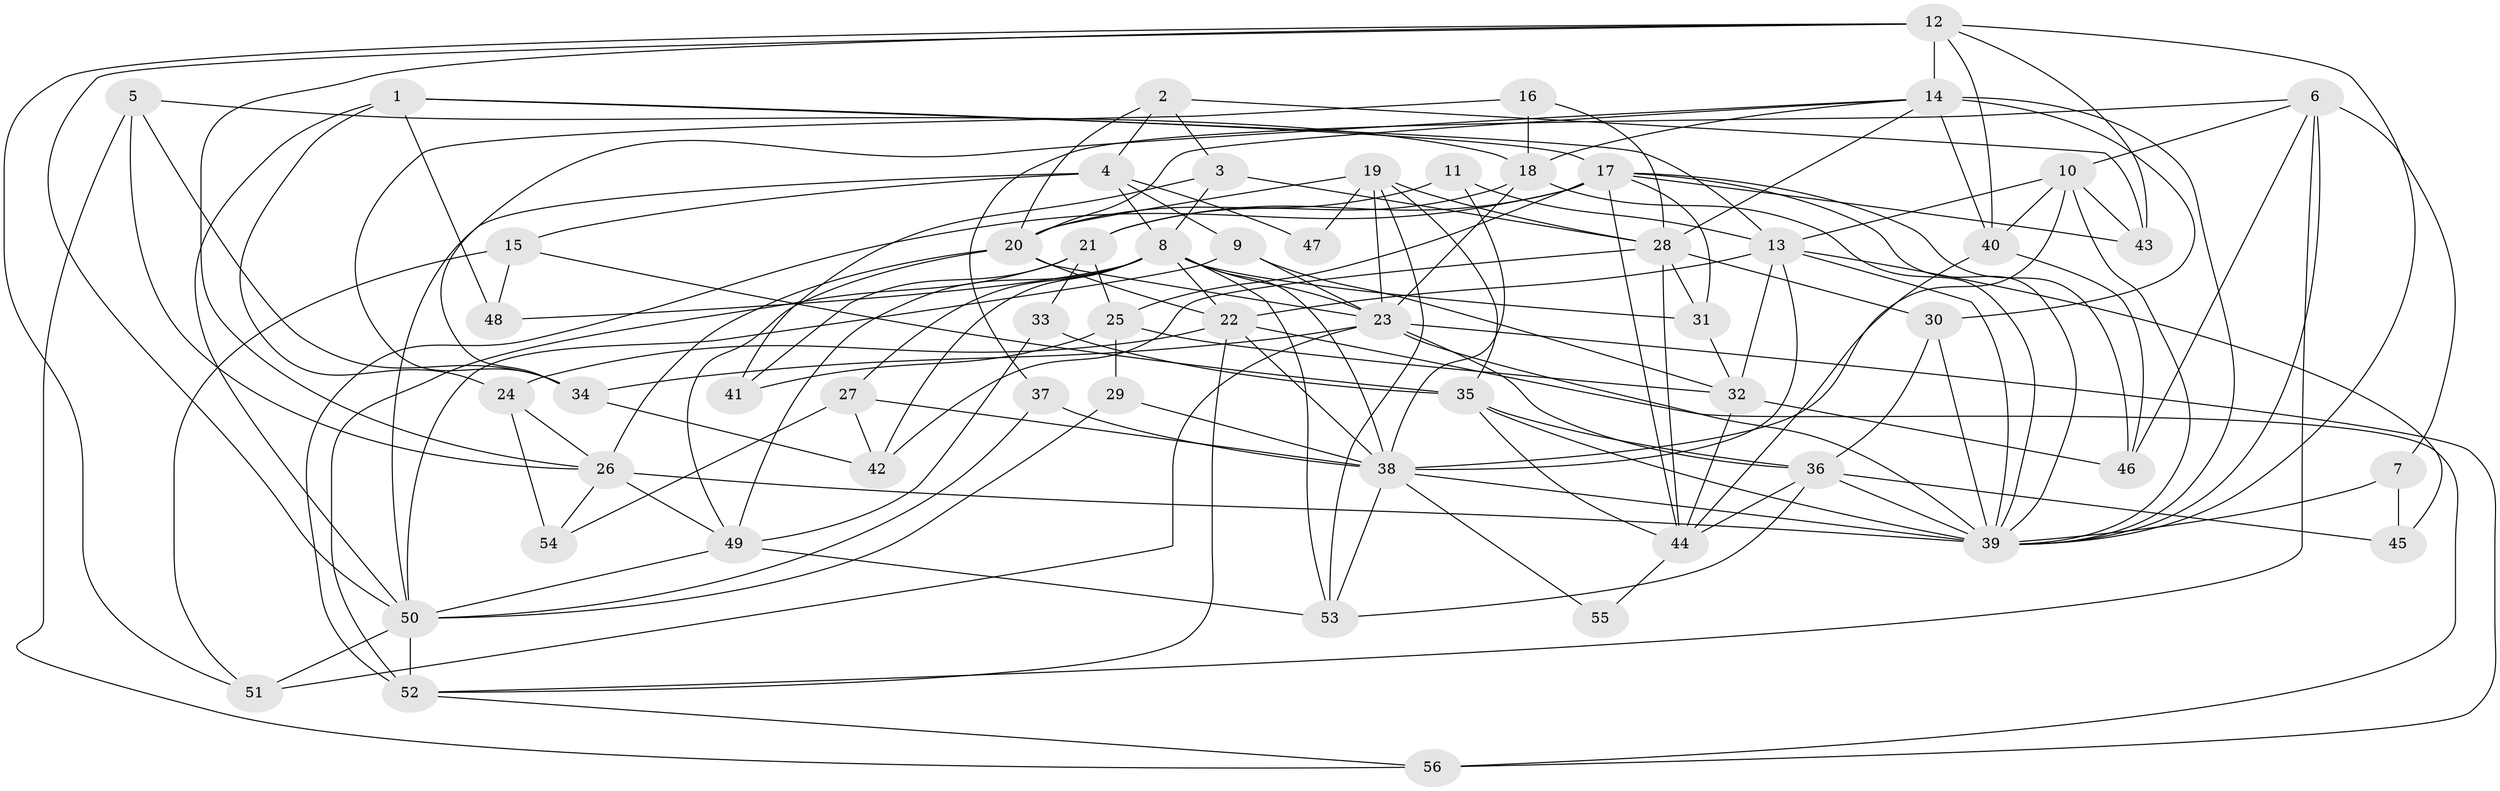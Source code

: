 // original degree distribution, {6: 0.0990990990990991, 7: 0.04504504504504504, 5: 0.1891891891891892, 3: 0.25225225225225223, 4: 0.27927927927927926, 2: 0.13513513513513514}
// Generated by graph-tools (version 1.1) at 2025/02/03/09/25 03:02:05]
// undirected, 56 vertices, 153 edges
graph export_dot {
graph [start="1"]
  node [color=gray90,style=filled];
  1;
  2;
  3;
  4;
  5;
  6;
  7;
  8;
  9;
  10;
  11;
  12;
  13;
  14;
  15;
  16;
  17;
  18;
  19;
  20;
  21;
  22;
  23;
  24;
  25;
  26;
  27;
  28;
  29;
  30;
  31;
  32;
  33;
  34;
  35;
  36;
  37;
  38;
  39;
  40;
  41;
  42;
  43;
  44;
  45;
  46;
  47;
  48;
  49;
  50;
  51;
  52;
  53;
  54;
  55;
  56;
  1 -- 13 [weight=1.0];
  1 -- 17 [weight=1.0];
  1 -- 24 [weight=1.0];
  1 -- 48 [weight=1.0];
  1 -- 50 [weight=1.0];
  2 -- 3 [weight=1.0];
  2 -- 4 [weight=1.0];
  2 -- 20 [weight=1.0];
  2 -- 43 [weight=1.0];
  3 -- 8 [weight=1.0];
  3 -- 28 [weight=1.0];
  3 -- 41 [weight=1.0];
  4 -- 8 [weight=1.0];
  4 -- 9 [weight=1.0];
  4 -- 15 [weight=1.0];
  4 -- 47 [weight=1.0];
  4 -- 50 [weight=1.0];
  5 -- 18 [weight=1.0];
  5 -- 26 [weight=1.0];
  5 -- 34 [weight=1.0];
  5 -- 56 [weight=1.0];
  6 -- 7 [weight=1.0];
  6 -- 10 [weight=1.0];
  6 -- 37 [weight=1.0];
  6 -- 39 [weight=1.0];
  6 -- 46 [weight=1.0];
  6 -- 52 [weight=1.0];
  7 -- 39 [weight=1.0];
  7 -- 45 [weight=1.0];
  8 -- 22 [weight=1.0];
  8 -- 23 [weight=1.0];
  8 -- 27 [weight=1.0];
  8 -- 31 [weight=1.0];
  8 -- 38 [weight=1.0];
  8 -- 42 [weight=1.0];
  8 -- 48 [weight=1.0];
  8 -- 49 [weight=1.0];
  8 -- 53 [weight=1.0];
  9 -- 23 [weight=2.0];
  9 -- 32 [weight=1.0];
  9 -- 50 [weight=1.0];
  10 -- 13 [weight=1.0];
  10 -- 38 [weight=1.0];
  10 -- 39 [weight=1.0];
  10 -- 40 [weight=1.0];
  10 -- 43 [weight=1.0];
  11 -- 13 [weight=1.0];
  11 -- 20 [weight=1.0];
  11 -- 38 [weight=1.0];
  12 -- 14 [weight=1.0];
  12 -- 26 [weight=1.0];
  12 -- 39 [weight=1.0];
  12 -- 40 [weight=1.0];
  12 -- 43 [weight=1.0];
  12 -- 50 [weight=1.0];
  12 -- 51 [weight=1.0];
  13 -- 22 [weight=3.0];
  13 -- 32 [weight=1.0];
  13 -- 38 [weight=1.0];
  13 -- 39 [weight=1.0];
  13 -- 45 [weight=2.0];
  14 -- 18 [weight=1.0];
  14 -- 20 [weight=1.0];
  14 -- 28 [weight=1.0];
  14 -- 30 [weight=1.0];
  14 -- 34 [weight=1.0];
  14 -- 39 [weight=1.0];
  14 -- 40 [weight=3.0];
  15 -- 35 [weight=1.0];
  15 -- 48 [weight=1.0];
  15 -- 51 [weight=1.0];
  16 -- 18 [weight=1.0];
  16 -- 28 [weight=1.0];
  16 -- 34 [weight=1.0];
  17 -- 21 [weight=1.0];
  17 -- 25 [weight=1.0];
  17 -- 31 [weight=1.0];
  17 -- 39 [weight=1.0];
  17 -- 43 [weight=1.0];
  17 -- 44 [weight=1.0];
  17 -- 46 [weight=1.0];
  17 -- 52 [weight=1.0];
  18 -- 21 [weight=1.0];
  18 -- 23 [weight=1.0];
  18 -- 39 [weight=1.0];
  19 -- 20 [weight=1.0];
  19 -- 23 [weight=1.0];
  19 -- 28 [weight=1.0];
  19 -- 35 [weight=1.0];
  19 -- 47 [weight=1.0];
  19 -- 53 [weight=1.0];
  20 -- 22 [weight=1.0];
  20 -- 23 [weight=1.0];
  20 -- 26 [weight=1.0];
  20 -- 49 [weight=1.0];
  21 -- 25 [weight=1.0];
  21 -- 33 [weight=1.0];
  21 -- 41 [weight=1.0];
  21 -- 52 [weight=1.0];
  22 -- 24 [weight=1.0];
  22 -- 38 [weight=1.0];
  22 -- 52 [weight=1.0];
  22 -- 56 [weight=1.0];
  23 -- 34 [weight=1.0];
  23 -- 36 [weight=1.0];
  23 -- 39 [weight=1.0];
  23 -- 51 [weight=1.0];
  23 -- 56 [weight=1.0];
  24 -- 26 [weight=1.0];
  24 -- 54 [weight=2.0];
  25 -- 29 [weight=1.0];
  25 -- 32 [weight=1.0];
  25 -- 41 [weight=1.0];
  26 -- 39 [weight=2.0];
  26 -- 49 [weight=1.0];
  26 -- 54 [weight=1.0];
  27 -- 38 [weight=1.0];
  27 -- 42 [weight=1.0];
  27 -- 54 [weight=1.0];
  28 -- 30 [weight=1.0];
  28 -- 31 [weight=1.0];
  28 -- 42 [weight=1.0];
  28 -- 44 [weight=1.0];
  29 -- 38 [weight=1.0];
  29 -- 50 [weight=1.0];
  30 -- 36 [weight=1.0];
  30 -- 39 [weight=1.0];
  31 -- 32 [weight=1.0];
  32 -- 44 [weight=1.0];
  32 -- 46 [weight=2.0];
  33 -- 35 [weight=1.0];
  33 -- 49 [weight=1.0];
  34 -- 42 [weight=1.0];
  35 -- 36 [weight=1.0];
  35 -- 39 [weight=1.0];
  35 -- 44 [weight=1.0];
  36 -- 39 [weight=1.0];
  36 -- 44 [weight=1.0];
  36 -- 45 [weight=1.0];
  36 -- 53 [weight=1.0];
  37 -- 38 [weight=1.0];
  37 -- 50 [weight=1.0];
  38 -- 39 [weight=1.0];
  38 -- 53 [weight=1.0];
  38 -- 55 [weight=1.0];
  40 -- 44 [weight=1.0];
  40 -- 46 [weight=1.0];
  44 -- 55 [weight=1.0];
  49 -- 50 [weight=1.0];
  49 -- 53 [weight=1.0];
  50 -- 51 [weight=1.0];
  50 -- 52 [weight=2.0];
  52 -- 56 [weight=1.0];
}
